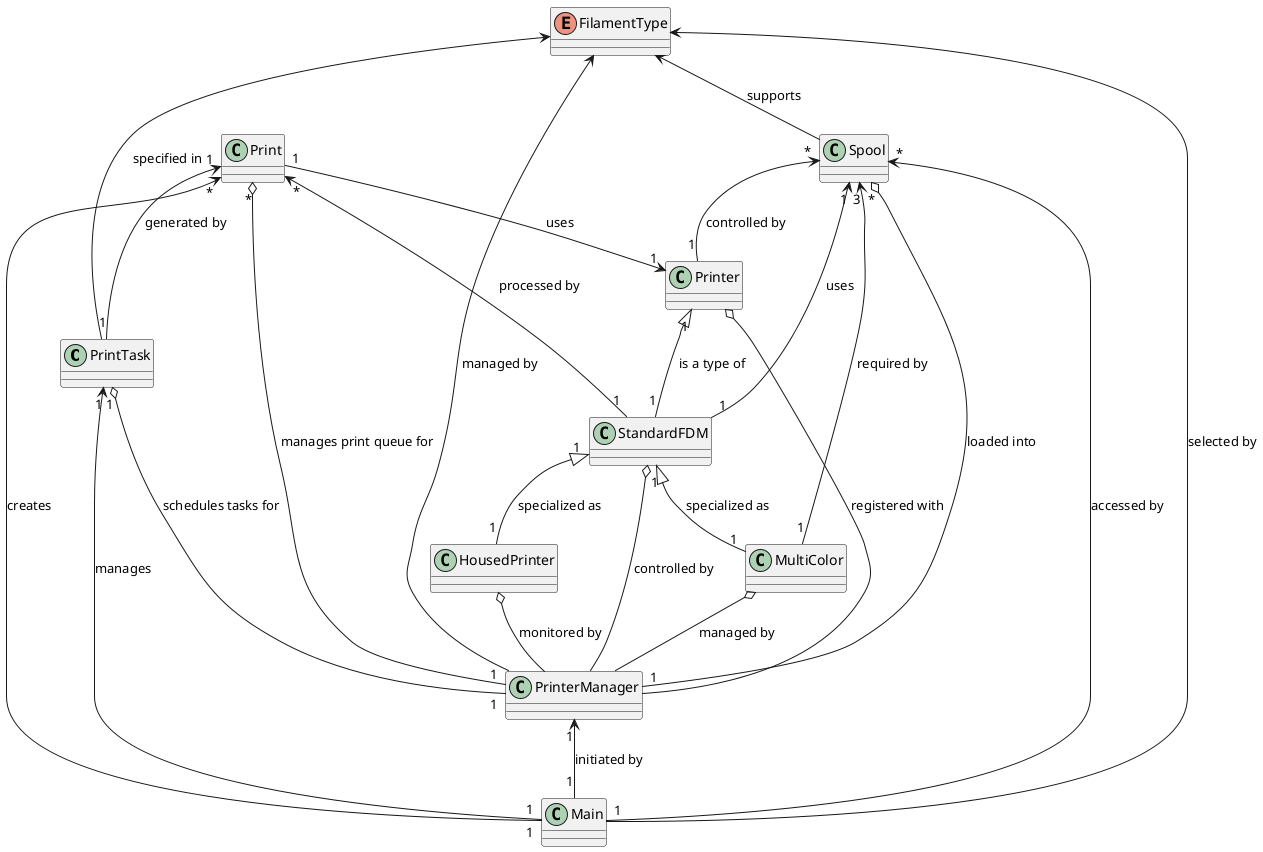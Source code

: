 @startuml

class PrintTask {
}
class Main {
}
class PrinterManager {
}
class Print {
}
class Printer {
}
class StandardFDM {
}
enum FilamentType {
}

'Relationships with actions
PrintTask "1" <-- "1" Main : manages
PrintTask "1" o-- "1" PrinterManager : schedules tasks for
Print "1" --> "1" Printer : uses
Print "1" <-- "1" PrintTask : generated by
Print "*" <-- "1" Main : creates
Print "*" o-- "1" PrinterManager : manages print queue for
Print "*" <-- "1" StandardFDM : processed by
Spool "*" o-- "1" PrinterManager : loaded into
Spool "3" <-- "1" MultiColor : required by
Spool "1" <-- "1" StandardFDM : uses
Spool "*" <-- "1" Main : accessed by
Spool "*" <-- "1" Printer : controlled by
Printer "1" <|-- "1" StandardFDM : is a type of
StandardFDM "1" <|-- "1" HousedPrinter : specialized as
StandardFDM "1" <|-- "1" MultiColor : specialized as
FilamentType <-- Main : selected by
FilamentType <-- PrintTask : specified in
FilamentType <-- Spool : supports
FilamentType <-- PrinterManager : managed by
HousedPrinter o-- PrinterManager : monitored by
MultiColor o-- PrinterManager : managed by
Printer o-- PrinterManager : registered with
StandardFDM o-- PrinterManager : controlled by
PrinterManager "1" <-- "1" Main : initiated by
@enduml
